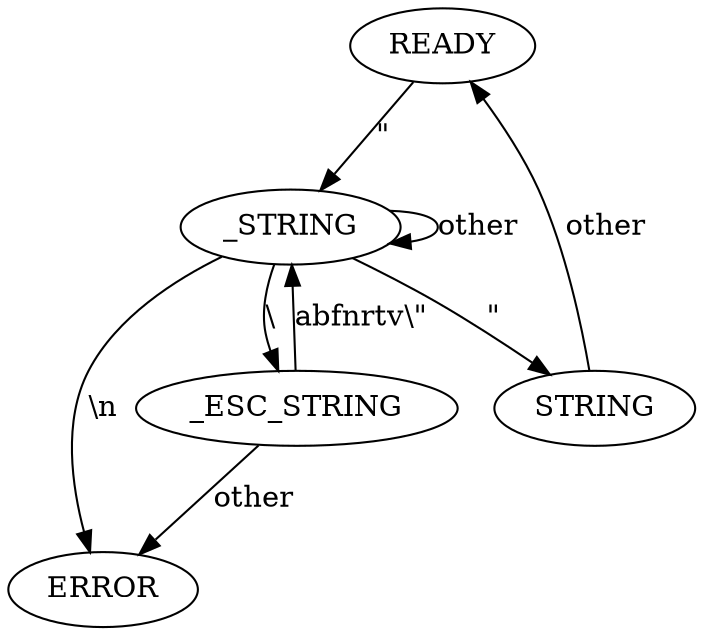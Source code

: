 digraph LexerString {
    READY;
    ERROR;
    STRING;
    _STRING;
    _ESC_STRING;

    READY       ->  _STRING     [label="\""];
    _STRING     ->  _ESC_STRING [label="\\"];
    _STRING     ->  STRING      [label="\""];
    _STRING     ->  ERROR       [label="\\n"];
    _STRING     ->  _STRING     [label="other"];

    _ESC_STRING ->  _STRING     [label="abfnrtv\\\""];
    _ESC_STRING ->  ERROR       [label="other"];

    STRING      ->  READY       [label="other"];
}